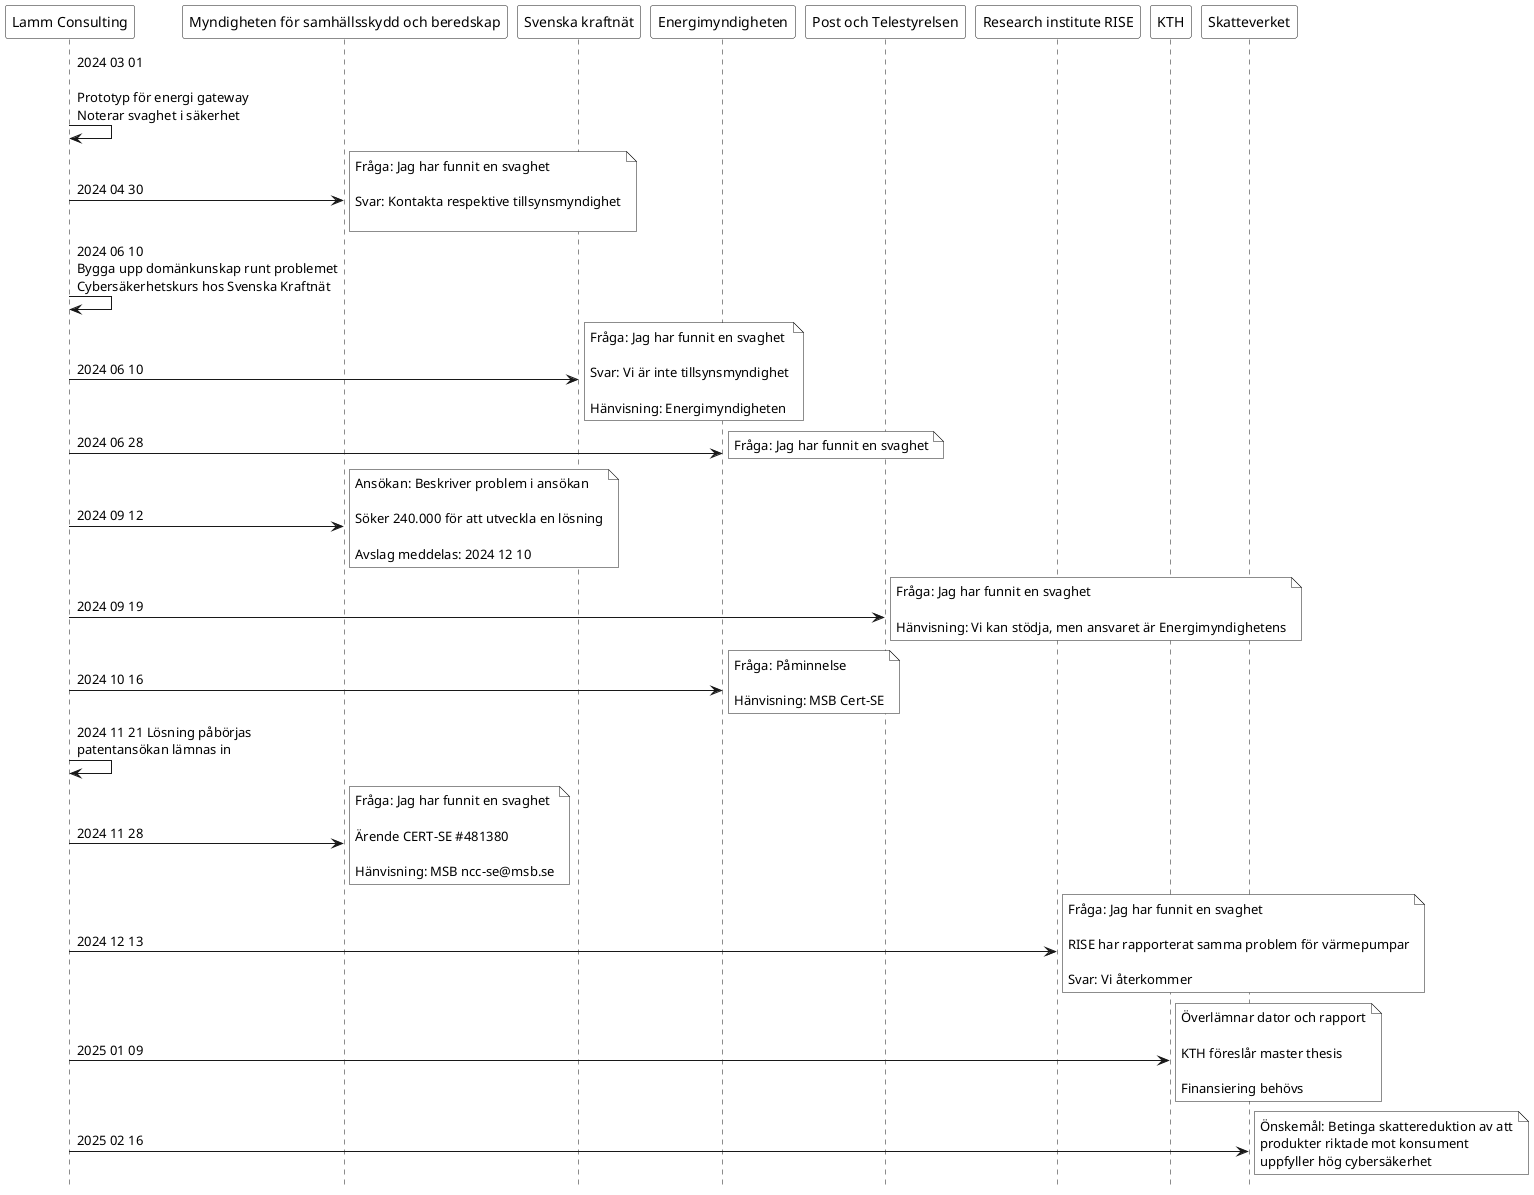 @startuml

hide footbox
participant "Lamm Consulting"  as LM #FFFFFF
participant  "Myndigheten för samhällsskydd och beredskap" as MSB  #FFFFFF
participant  "Svenska kraftnät" as SVK  #FFFFFF
participant  "Energimyndigheten" as EM #FFFFFF
participant  "Post och Telestyrelsen" as PTS #FFFFFF
participant  "Research institute RISE" as RISE #FFFFFF
participant  "KTH" as KTH #FFFFFF
participant  "Skatteverket" as SKV #FFFFFF

LM -> LM:  2024 03 01\n\nPrototyp för energi gateway\nNoterar svaghet i säkerhet
LM -> MSB: 2024 04 30 
note right #FFFFFF : Fråga: Jag har funnit en svaghet \n\nSvar: Kontakta respektive tillsynsmyndighet\n
LM -> LM:  2024 06 10 \nBygga upp domänkunskap runt problemet\nCybersäkerhetskurs hos Svenska Kraftnät
LM -> SVK: 2024 06 10 
note right #FFFFFF : Fråga: Jag har funnit en svaghet \n\nSvar: Vi är inte tillsynsmyndighet\n\nHänvisning: Energimyndigheten
LM -> EM: 2024 06 28 
note right #FFFFFF : Fråga: Jag har funnit en svaghet
LM -> MSB: 2024 09 12 
note right #FFFFFF : Ansökan: Beskriver problem i ansökan\n\nSöker 240.000 för att utveckla en lösning\n\nAvslag meddelas: 2024 12 10
LM -> PTS: 2024 09 19 
note right #FFFFFF : Fråga: Jag har funnit en svaghet\n\nHänvisning: Vi kan stödja, men ansvaret är Energimyndighetens
LM -> EM: 2024 10 16 
note right #FFFFFF : Fråga: Påminnelse\n\nHänvisning: MSB Cert-SE
LM -> LM: 2024 11 21 Lösning påbörjas\npatentansökan lämnas in
LM -> MSB: 2024 11 28 
note right #FFFFFF : Fråga: Jag har funnit en svaghet\n\nÄrende CERT-SE #481380\n\nHänvisning: MSB ncc-se@msb.se
LM -> RISE: 2024 12 13 
note right #FFFFFF : Fråga: Jag har funnit en svaghet\n\nRISE har rapporterat samma problem för värmepumpar\n\nSvar: Vi återkommer
LM -> KTH: 2025 01 09 
note right #FFFFFF : Överlämnar dator och rapport\n\nKTH föreslår master thesis\n\nFinansiering behövs
LM -> SKV: 2025 02 16 
note right #FFFFFF : Önskemål: Betinga skattereduktion av att\nprodukter riktade mot konsument\nuppfyller hög cybersäkerhet
@enduml

